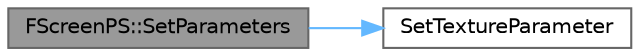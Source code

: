 digraph "FScreenPS::SetParameters"
{
 // INTERACTIVE_SVG=YES
 // LATEX_PDF_SIZE
  bgcolor="transparent";
  edge [fontname=Helvetica,fontsize=10,labelfontname=Helvetica,labelfontsize=10];
  node [fontname=Helvetica,fontsize=10,shape=box,height=0.2,width=0.4];
  rankdir="LR";
  Node1 [id="Node000001",label="FScreenPS::SetParameters",height=0.2,width=0.4,color="gray40", fillcolor="grey60", style="filled", fontcolor="black",tooltip=" "];
  Node1 -> Node2 [id="edge1_Node000001_Node000002",color="steelblue1",style="solid",tooltip=" "];
  Node2 [id="Node000002",label="SetTextureParameter",height=0.2,width=0.4,color="grey40", fillcolor="white", style="filled",URL="$d9/dfb/ShaderParameterUtils_8h.html#a7e300c0fccc24a8a16c34c52e75b9e10",tooltip=" "];
}

